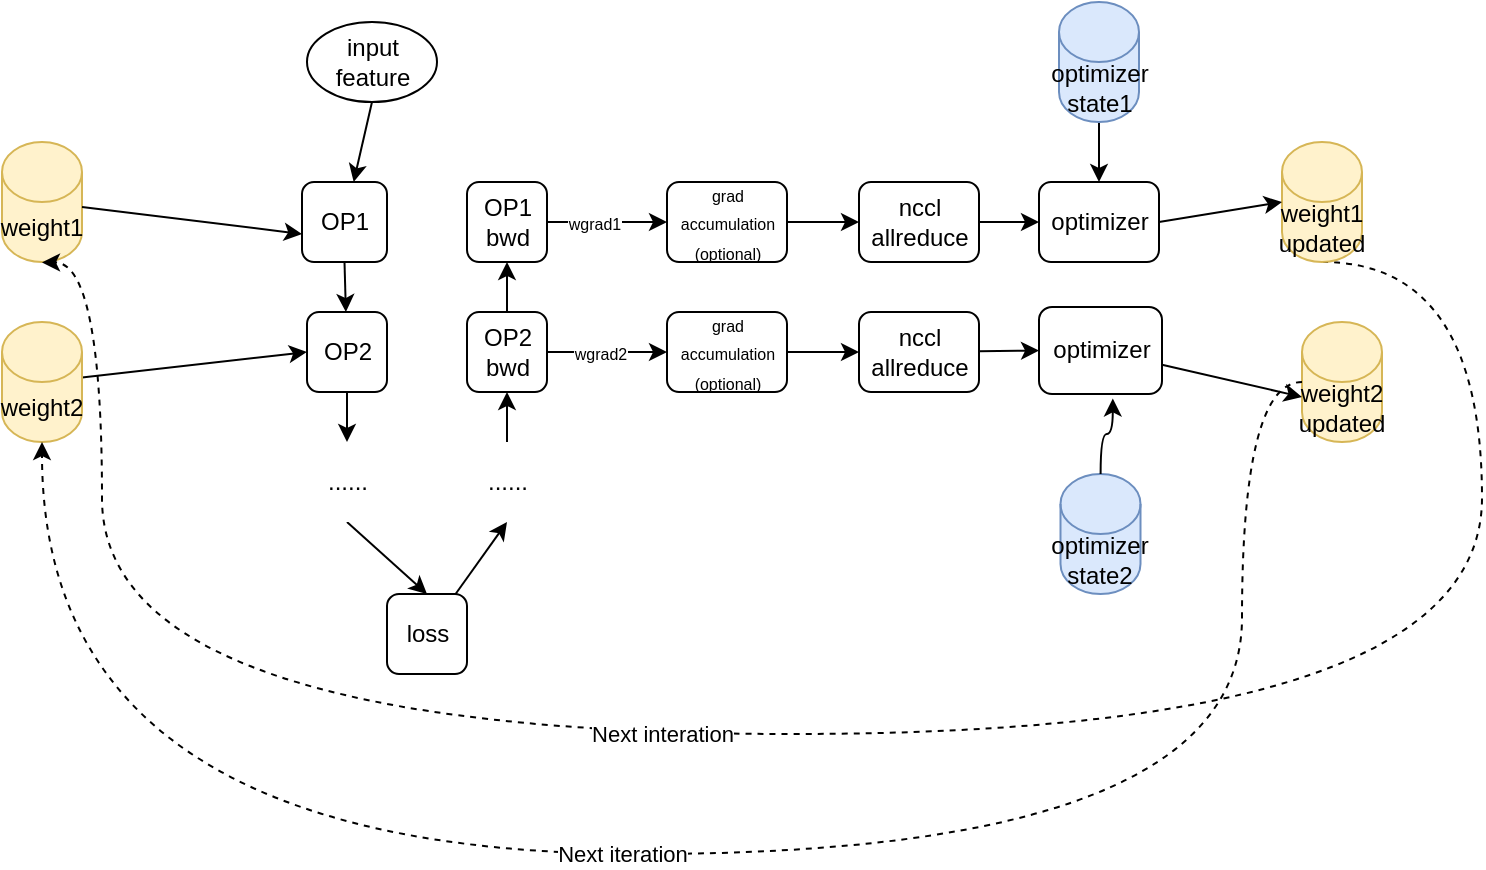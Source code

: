 <mxfile version="28.0.6">
  <diagram name="第 1 页" id="OoaUT_aOYlyeEdyREh90">
    <mxGraphModel dx="1653" dy="857" grid="1" gridSize="10" guides="1" tooltips="1" connect="1" arrows="1" fold="1" page="1" pageScale="1" pageWidth="1169" pageHeight="827" math="0" shadow="0">
      <root>
        <mxCell id="0" />
        <mxCell id="1" parent="0" />
        <mxCell id="4tHnzic4T1DWHJhX2jMt-5" style="rounded=0;orthogonalLoop=1;jettySize=auto;html=1;exitX=0.5;exitY=1;exitDx=0;exitDy=0;" edge="1" parent="1" source="4tHnzic4T1DWHJhX2jMt-2" target="4tHnzic4T1DWHJhX2jMt-4">
          <mxGeometry relative="1" as="geometry" />
        </mxCell>
        <mxCell id="4tHnzic4T1DWHJhX2jMt-2" value="OP1" style="rounded=1;whiteSpace=wrap;html=1;" vertex="1" parent="1">
          <mxGeometry x="300" y="154" width="42.5" height="40" as="geometry" />
        </mxCell>
        <mxCell id="4tHnzic4T1DWHJhX2jMt-9" style="edgeStyle=orthogonalEdgeStyle;rounded=0;orthogonalLoop=1;jettySize=auto;html=1;exitX=0.5;exitY=1;exitDx=0;exitDy=0;entryX=0.5;entryY=0;entryDx=0;entryDy=0;" edge="1" parent="1" source="4tHnzic4T1DWHJhX2jMt-4" target="4tHnzic4T1DWHJhX2jMt-8">
          <mxGeometry relative="1" as="geometry" />
        </mxCell>
        <mxCell id="4tHnzic4T1DWHJhX2jMt-4" value="OP2" style="rounded=1;whiteSpace=wrap;html=1;" vertex="1" parent="1">
          <mxGeometry x="302.5" y="219" width="40" height="40" as="geometry" />
        </mxCell>
        <mxCell id="4tHnzic4T1DWHJhX2jMt-7" style="rounded=0;orthogonalLoop=1;jettySize=auto;html=1;exitX=0.5;exitY=1;exitDx=0;exitDy=0;" edge="1" parent="1" source="4tHnzic4T1DWHJhX2jMt-6" target="4tHnzic4T1DWHJhX2jMt-2">
          <mxGeometry relative="1" as="geometry" />
        </mxCell>
        <mxCell id="4tHnzic4T1DWHJhX2jMt-6" value="input feature" style="ellipse;whiteSpace=wrap;html=1;" vertex="1" parent="1">
          <mxGeometry x="302.5" y="74" width="65" height="40" as="geometry" />
        </mxCell>
        <mxCell id="4tHnzic4T1DWHJhX2jMt-11" style="rounded=0;orthogonalLoop=1;jettySize=auto;html=1;exitX=0.5;exitY=1;exitDx=0;exitDy=0;entryX=0.5;entryY=0;entryDx=0;entryDy=0;" edge="1" parent="1" source="4tHnzic4T1DWHJhX2jMt-8" target="4tHnzic4T1DWHJhX2jMt-10">
          <mxGeometry relative="1" as="geometry" />
        </mxCell>
        <mxCell id="4tHnzic4T1DWHJhX2jMt-8" value="......" style="rounded=1;whiteSpace=wrap;html=1;strokeColor=none;" vertex="1" parent="1">
          <mxGeometry x="302.5" y="284" width="40" height="40" as="geometry" />
        </mxCell>
        <mxCell id="4tHnzic4T1DWHJhX2jMt-16" style="rounded=0;orthogonalLoop=1;jettySize=auto;html=1;entryX=0.5;entryY=1;entryDx=0;entryDy=0;" edge="1" parent="1" source="4tHnzic4T1DWHJhX2jMt-10" target="4tHnzic4T1DWHJhX2jMt-15">
          <mxGeometry relative="1" as="geometry" />
        </mxCell>
        <mxCell id="4tHnzic4T1DWHJhX2jMt-10" value="loss" style="rounded=1;whiteSpace=wrap;html=1;" vertex="1" parent="1">
          <mxGeometry x="342.5" y="360" width="40" height="40" as="geometry" />
        </mxCell>
        <mxCell id="4tHnzic4T1DWHJhX2jMt-28" style="edgeStyle=none;rounded=0;orthogonalLoop=1;jettySize=auto;html=1;entryX=0;entryY=0.5;entryDx=0;entryDy=0;" edge="1" parent="1" source="4tHnzic4T1DWHJhX2jMt-12" target="4tHnzic4T1DWHJhX2jMt-27">
          <mxGeometry relative="1" as="geometry" />
        </mxCell>
        <mxCell id="4tHnzic4T1DWHJhX2jMt-29" value="&lt;font style=&quot;font-size: 8px;&quot;&gt;wgrad2&lt;/font&gt;" style="edgeLabel;html=1;align=center;verticalAlign=middle;resizable=0;points=[];" vertex="1" connectable="0" parent="4tHnzic4T1DWHJhX2jMt-28">
          <mxGeometry x="-0.125" relative="1" as="geometry">
            <mxPoint as="offset" />
          </mxGeometry>
        </mxCell>
        <mxCell id="4tHnzic4T1DWHJhX2jMt-12" value="&lt;div&gt;OP2&lt;/div&gt;&lt;div&gt;bwd&lt;/div&gt;" style="rounded=1;whiteSpace=wrap;html=1;" vertex="1" parent="1">
          <mxGeometry x="382.5" y="219" width="40" height="40" as="geometry" />
        </mxCell>
        <mxCell id="4tHnzic4T1DWHJhX2jMt-25" style="edgeStyle=none;rounded=0;orthogonalLoop=1;jettySize=auto;html=1;entryX=0;entryY=0.5;entryDx=0;entryDy=0;" edge="1" parent="1" source="4tHnzic4T1DWHJhX2jMt-13" target="4tHnzic4T1DWHJhX2jMt-24">
          <mxGeometry relative="1" as="geometry" />
        </mxCell>
        <mxCell id="4tHnzic4T1DWHJhX2jMt-26" value="&lt;div&gt;&lt;font style=&quot;font-size: 8px;&quot;&gt;wgrad1&lt;/font&gt;&lt;/div&gt;" style="edgeLabel;html=1;align=center;verticalAlign=middle;resizable=0;points=[];" vertex="1" connectable="0" parent="4tHnzic4T1DWHJhX2jMt-25">
          <mxGeometry x="0.112" y="-1" relative="1" as="geometry">
            <mxPoint x="-10" y="-1" as="offset" />
          </mxGeometry>
        </mxCell>
        <mxCell id="4tHnzic4T1DWHJhX2jMt-13" value="&lt;div&gt;OP1&lt;/div&gt;&lt;div&gt;bwd&lt;/div&gt;" style="rounded=1;whiteSpace=wrap;html=1;" vertex="1" parent="1">
          <mxGeometry x="382.5" y="154" width="40" height="40" as="geometry" />
        </mxCell>
        <mxCell id="4tHnzic4T1DWHJhX2jMt-20" style="edgeStyle=orthogonalEdgeStyle;rounded=0;orthogonalLoop=1;jettySize=auto;html=1;entryX=0.5;entryY=1;entryDx=0;entryDy=0;" edge="1" parent="1" source="4tHnzic4T1DWHJhX2jMt-15" target="4tHnzic4T1DWHJhX2jMt-12">
          <mxGeometry relative="1" as="geometry" />
        </mxCell>
        <mxCell id="4tHnzic4T1DWHJhX2jMt-15" value="......" style="rounded=1;whiteSpace=wrap;html=1;strokeColor=none;" vertex="1" parent="1">
          <mxGeometry x="382.5" y="284" width="40" height="40" as="geometry" />
        </mxCell>
        <mxCell id="4tHnzic4T1DWHJhX2jMt-18" style="rounded=0;orthogonalLoop=1;jettySize=auto;html=1;entryX=0.5;entryY=1;entryDx=0;entryDy=0;" edge="1" parent="1" source="4tHnzic4T1DWHJhX2jMt-13" target="4tHnzic4T1DWHJhX2jMt-13">
          <mxGeometry relative="1" as="geometry" />
        </mxCell>
        <mxCell id="4tHnzic4T1DWHJhX2jMt-23" style="rounded=0;orthogonalLoop=1;jettySize=auto;html=1;entryX=0.5;entryY=1;entryDx=0;entryDy=0;exitX=0.5;exitY=0;exitDx=0;exitDy=0;" edge="1" parent="1" source="4tHnzic4T1DWHJhX2jMt-12" target="4tHnzic4T1DWHJhX2jMt-13">
          <mxGeometry relative="1" as="geometry">
            <mxPoint x="419.748" y="219" as="sourcePoint" />
            <mxPoint x="415.26" y="182.24" as="targetPoint" />
          </mxGeometry>
        </mxCell>
        <mxCell id="4tHnzic4T1DWHJhX2jMt-32" style="edgeStyle=none;rounded=0;orthogonalLoop=1;jettySize=auto;html=1;entryX=0;entryY=0.5;entryDx=0;entryDy=0;" edge="1" parent="1" source="4tHnzic4T1DWHJhX2jMt-24" target="4tHnzic4T1DWHJhX2jMt-30">
          <mxGeometry relative="1" as="geometry" />
        </mxCell>
        <mxCell id="4tHnzic4T1DWHJhX2jMt-24" value="&lt;div&gt;&lt;font style=&quot;font-size: 8px;&quot;&gt;grad accumulation&lt;br&gt;&lt;/font&gt;&lt;/div&gt;&lt;div&gt;&lt;font style=&quot;font-size: 8px;&quot;&gt;(optional)&lt;/font&gt;&lt;/div&gt;" style="rounded=1;whiteSpace=wrap;html=1;" vertex="1" parent="1">
          <mxGeometry x="482.5" y="154" width="60" height="40" as="geometry" />
        </mxCell>
        <mxCell id="4tHnzic4T1DWHJhX2jMt-33" style="edgeStyle=none;rounded=0;orthogonalLoop=1;jettySize=auto;html=1;entryX=0;entryY=0.5;entryDx=0;entryDy=0;" edge="1" parent="1" source="4tHnzic4T1DWHJhX2jMt-27" target="4tHnzic4T1DWHJhX2jMt-31">
          <mxGeometry relative="1" as="geometry" />
        </mxCell>
        <mxCell id="4tHnzic4T1DWHJhX2jMt-27" value="&lt;div&gt;&lt;font style=&quot;font-size: 8px;&quot;&gt;grad accumulation&lt;br&gt;&lt;/font&gt;&lt;/div&gt;&lt;div&gt;&lt;font style=&quot;font-size: 8px;&quot;&gt;(optional)&lt;/font&gt;&lt;/div&gt;" style="rounded=1;whiteSpace=wrap;html=1;" vertex="1" parent="1">
          <mxGeometry x="482.5" y="219" width="60" height="40" as="geometry" />
        </mxCell>
        <mxCell id="4tHnzic4T1DWHJhX2jMt-36" style="edgeStyle=none;rounded=0;orthogonalLoop=1;jettySize=auto;html=1;entryX=0;entryY=0.5;entryDx=0;entryDy=0;" edge="1" parent="1" source="4tHnzic4T1DWHJhX2jMt-30" target="4tHnzic4T1DWHJhX2jMt-34">
          <mxGeometry relative="1" as="geometry" />
        </mxCell>
        <mxCell id="4tHnzic4T1DWHJhX2jMt-30" value="nccl allreduce" style="rounded=1;whiteSpace=wrap;html=1;" vertex="1" parent="1">
          <mxGeometry x="578.5" y="154" width="60" height="40" as="geometry" />
        </mxCell>
        <mxCell id="4tHnzic4T1DWHJhX2jMt-37" style="edgeStyle=none;rounded=0;orthogonalLoop=1;jettySize=auto;html=1;entryX=0;entryY=0.5;entryDx=0;entryDy=0;" edge="1" parent="1" source="4tHnzic4T1DWHJhX2jMt-31" target="4tHnzic4T1DWHJhX2jMt-35">
          <mxGeometry relative="1" as="geometry" />
        </mxCell>
        <mxCell id="4tHnzic4T1DWHJhX2jMt-31" value="nccl allreduce" style="rounded=1;whiteSpace=wrap;html=1;" vertex="1" parent="1">
          <mxGeometry x="578.5" y="219" width="60" height="40" as="geometry" />
        </mxCell>
        <mxCell id="4tHnzic4T1DWHJhX2jMt-34" value="optimizer" style="rounded=1;whiteSpace=wrap;html=1;" vertex="1" parent="1">
          <mxGeometry x="668.5" y="154" width="60" height="40" as="geometry" />
        </mxCell>
        <mxCell id="4tHnzic4T1DWHJhX2jMt-35" value="optimizer" style="rounded=1;whiteSpace=wrap;html=1;" vertex="1" parent="1">
          <mxGeometry x="668.5" y="216.5" width="61.5" height="43.5" as="geometry" />
        </mxCell>
        <mxCell id="4tHnzic4T1DWHJhX2jMt-41" value="weight1" style="shape=cylinder3;whiteSpace=wrap;html=1;boundedLbl=1;backgroundOutline=1;size=15;fillColor=#fff2cc;strokeColor=#d6b656;" vertex="1" parent="1">
          <mxGeometry x="150" y="134" width="40" height="60" as="geometry" />
        </mxCell>
        <mxCell id="4tHnzic4T1DWHJhX2jMt-46" style="edgeStyle=none;rounded=0;orthogonalLoop=1;jettySize=auto;html=1;entryX=0;entryY=0.5;entryDx=0;entryDy=0;" edge="1" parent="1" source="4tHnzic4T1DWHJhX2jMt-44" target="4tHnzic4T1DWHJhX2jMt-4">
          <mxGeometry relative="1" as="geometry" />
        </mxCell>
        <mxCell id="4tHnzic4T1DWHJhX2jMt-44" value="weight2" style="shape=cylinder3;whiteSpace=wrap;html=1;boundedLbl=1;backgroundOutline=1;size=15;fillColor=#fff2cc;strokeColor=#d6b656;" vertex="1" parent="1">
          <mxGeometry x="150" y="224" width="40" height="60" as="geometry" />
        </mxCell>
        <mxCell id="4tHnzic4T1DWHJhX2jMt-45" style="edgeStyle=none;rounded=0;orthogonalLoop=1;jettySize=auto;html=1;" edge="1" parent="1" source="4tHnzic4T1DWHJhX2jMt-41">
          <mxGeometry relative="1" as="geometry">
            <mxPoint x="300" y="180" as="targetPoint" />
          </mxGeometry>
        </mxCell>
        <mxCell id="4tHnzic4T1DWHJhX2jMt-54" style="edgeStyle=orthogonalEdgeStyle;curved=1;rounded=0;orthogonalLoop=1;jettySize=auto;html=1;exitX=0.5;exitY=1;exitDx=0;exitDy=0;exitPerimeter=0;dashed=1;" edge="1" parent="1" source="4tHnzic4T1DWHJhX2jMt-47">
          <mxGeometry relative="1" as="geometry">
            <mxPoint x="170" y="194.2" as="targetPoint" />
            <Array as="points">
              <mxPoint x="890" y="194" />
              <mxPoint x="890" y="430" />
              <mxPoint x="200" y="430" />
              <mxPoint x="200" y="194" />
            </Array>
          </mxGeometry>
        </mxCell>
        <mxCell id="4tHnzic4T1DWHJhX2jMt-55" value="&lt;div&gt;Next interation&lt;/div&gt;" style="edgeLabel;html=1;align=center;verticalAlign=middle;resizable=0;points=[];" vertex="1" connectable="0" parent="4tHnzic4T1DWHJhX2jMt-54">
          <mxGeometry x="0.142" relative="1" as="geometry">
            <mxPoint as="offset" />
          </mxGeometry>
        </mxCell>
        <mxCell id="4tHnzic4T1DWHJhX2jMt-47" value="&lt;div&gt;weight1&lt;/div&gt;&lt;div&gt;updated&lt;/div&gt;" style="shape=cylinder3;whiteSpace=wrap;html=1;boundedLbl=1;backgroundOutline=1;size=15;fillColor=#fff2cc;strokeColor=#d6b656;" vertex="1" parent="1">
          <mxGeometry x="790" y="134" width="40" height="60" as="geometry" />
        </mxCell>
        <mxCell id="4tHnzic4T1DWHJhX2jMt-48" style="edgeStyle=none;rounded=0;orthogonalLoop=1;jettySize=auto;html=1;exitX=1;exitY=0.5;exitDx=0;exitDy=0;entryX=0;entryY=0.5;entryDx=0;entryDy=0;entryPerimeter=0;" edge="1" parent="1" source="4tHnzic4T1DWHJhX2jMt-34" target="4tHnzic4T1DWHJhX2jMt-47">
          <mxGeometry relative="1" as="geometry" />
        </mxCell>
        <mxCell id="4tHnzic4T1DWHJhX2jMt-49" value="&lt;div&gt;weight2&lt;/div&gt;&lt;div&gt;updated&lt;/div&gt;" style="shape=cylinder3;whiteSpace=wrap;html=1;boundedLbl=1;backgroundOutline=1;size=15;fillColor=#fff2cc;strokeColor=#d6b656;" vertex="1" parent="1">
          <mxGeometry x="800" y="224" width="40" height="60" as="geometry" />
        </mxCell>
        <mxCell id="4tHnzic4T1DWHJhX2jMt-50" style="edgeStyle=none;rounded=0;orthogonalLoop=1;jettySize=auto;html=1;entryX=0;entryY=0;entryDx=0;entryDy=37.5;entryPerimeter=0;" edge="1" parent="1" source="4tHnzic4T1DWHJhX2jMt-35" target="4tHnzic4T1DWHJhX2jMt-49">
          <mxGeometry relative="1" as="geometry" />
        </mxCell>
        <mxCell id="4tHnzic4T1DWHJhX2jMt-52" style="edgeStyle=orthogonalEdgeStyle;curved=1;rounded=0;orthogonalLoop=1;jettySize=auto;html=1;entryX=0.5;entryY=1;entryDx=0;entryDy=0;entryPerimeter=0;dashed=1;" edge="1" parent="1" source="4tHnzic4T1DWHJhX2jMt-49" target="4tHnzic4T1DWHJhX2jMt-44">
          <mxGeometry relative="1" as="geometry">
            <Array as="points">
              <mxPoint x="770" y="254" />
              <mxPoint x="770" y="490" />
              <mxPoint x="170" y="490" />
            </Array>
          </mxGeometry>
        </mxCell>
        <mxCell id="4tHnzic4T1DWHJhX2jMt-53" value="Next iteration" style="edgeLabel;html=1;align=center;verticalAlign=middle;resizable=0;points=[];" vertex="1" connectable="0" parent="4tHnzic4T1DWHJhX2jMt-52">
          <mxGeometry x="0.075" relative="1" as="geometry">
            <mxPoint as="offset" />
          </mxGeometry>
        </mxCell>
        <mxCell id="4tHnzic4T1DWHJhX2jMt-57" style="edgeStyle=orthogonalEdgeStyle;curved=1;rounded=0;orthogonalLoop=1;jettySize=auto;html=1;entryX=0.5;entryY=0;entryDx=0;entryDy=0;" edge="1" parent="1" source="4tHnzic4T1DWHJhX2jMt-56" target="4tHnzic4T1DWHJhX2jMt-34">
          <mxGeometry relative="1" as="geometry" />
        </mxCell>
        <mxCell id="4tHnzic4T1DWHJhX2jMt-56" value="optimizer state1" style="shape=cylinder3;whiteSpace=wrap;html=1;boundedLbl=1;backgroundOutline=1;size=15;fillColor=#dae8fc;strokeColor=#6c8ebf;" vertex="1" parent="1">
          <mxGeometry x="678.5" y="64" width="40" height="60" as="geometry" />
        </mxCell>
        <mxCell id="4tHnzic4T1DWHJhX2jMt-58" value="optimizer state2" style="shape=cylinder3;whiteSpace=wrap;html=1;boundedLbl=1;backgroundOutline=1;size=15;fillColor=#dae8fc;strokeColor=#6c8ebf;" vertex="1" parent="1">
          <mxGeometry x="679.25" y="300" width="40" height="60" as="geometry" />
        </mxCell>
        <mxCell id="4tHnzic4T1DWHJhX2jMt-59" style="edgeStyle=orthogonalEdgeStyle;curved=1;rounded=0;orthogonalLoop=1;jettySize=auto;html=1;entryX=0.6;entryY=1.051;entryDx=0;entryDy=0;entryPerimeter=0;" edge="1" parent="1" source="4tHnzic4T1DWHJhX2jMt-58" target="4tHnzic4T1DWHJhX2jMt-35">
          <mxGeometry relative="1" as="geometry" />
        </mxCell>
      </root>
    </mxGraphModel>
  </diagram>
</mxfile>
